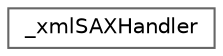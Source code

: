 digraph "Graphical Class Hierarchy"
{
 // LATEX_PDF_SIZE
  bgcolor="transparent";
  edge [fontname=Helvetica,fontsize=10,labelfontname=Helvetica,labelfontsize=10];
  node [fontname=Helvetica,fontsize=10,shape=box,height=0.2,width=0.4];
  rankdir="LR";
  Node0 [label="_xmlSAXHandler",height=0.2,width=0.4,color="grey40", fillcolor="white", style="filled",URL="$struct__xml_s_a_x_handler.html",tooltip=" "];
}
